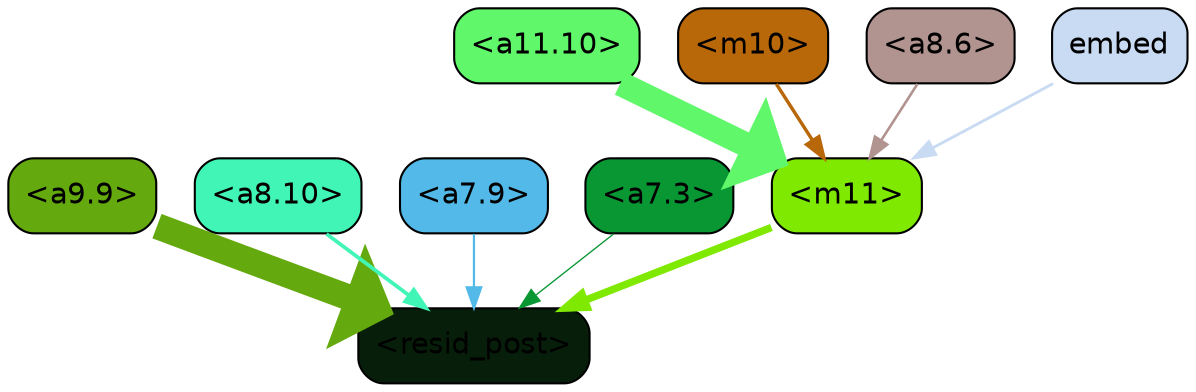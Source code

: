 strict digraph "" {
	graph [bgcolor=transparent,
		layout=dot,
		overlap=false,
		splines=true
	];
	"<m11>"	[color=black,
		fillcolor="#80e902",
		fontname=Helvetica,
		shape=box,
		style="filled, rounded"];
	"<resid_post>"	[color=black,
		fillcolor="#071f0a",
		fontname=Helvetica,
		shape=box,
		style="filled, rounded"];
	"<m11>" -> "<resid_post>"	[color="#80e902",
		penwidth=3.564229369163513];
	"<a9.9>"	[color=black,
		fillcolor="#64a90d",
		fontname=Helvetica,
		shape=box,
		style="filled, rounded"];
	"<a9.9>" -> "<resid_post>"	[color="#64a90d",
		penwidth=12.493714332580566];
	"<a8.10>"	[color=black,
		fillcolor="#41f5b6",
		fontname=Helvetica,
		shape=box,
		style="filled, rounded"];
	"<a8.10>" -> "<resid_post>"	[color="#41f5b6",
		penwidth=1.7969894409179688];
	"<a7.9>"	[color=black,
		fillcolor="#52b9e8",
		fontname=Helvetica,
		shape=box,
		style="filled, rounded"];
	"<a7.9>" -> "<resid_post>"	[color="#52b9e8",
		penwidth=1.061915397644043];
	"<a7.3>"	[color=black,
		fillcolor="#099734",
		fontname=Helvetica,
		shape=box,
		style="filled, rounded"];
	"<a7.3>" -> "<resid_post>"	[color="#099734",
		penwidth=0.6493911743164062];
	"<a11.10>"	[color=black,
		fillcolor="#60f86a",
		fontname=Helvetica,
		shape=box,
		style="filled, rounded"];
	"<a11.10>" -> "<m11>"	[color="#60f86a",
		penwidth=11.804504871368408];
	"<m10>"	[color=black,
		fillcolor="#b86709",
		fontname=Helvetica,
		shape=box,
		style="filled, rounded"];
	"<m10>" -> "<m11>"	[color="#b86709",
		penwidth=1.6351637840270996];
	"<a8.6>"	[color=black,
		fillcolor="#b19390",
		fontname=Helvetica,
		shape=box,
		style="filled, rounded"];
	"<a8.6>" -> "<m11>"	[color="#b19390",
		penwidth=1.2564282417297363];
	embed	[color=black,
		fillcolor="#c9dbf2",
		fontname=Helvetica,
		shape=box,
		style="filled, rounded"];
	embed -> "<m11>"	[color="#c9dbf2",
		penwidth=1.3679008483886719];
}

